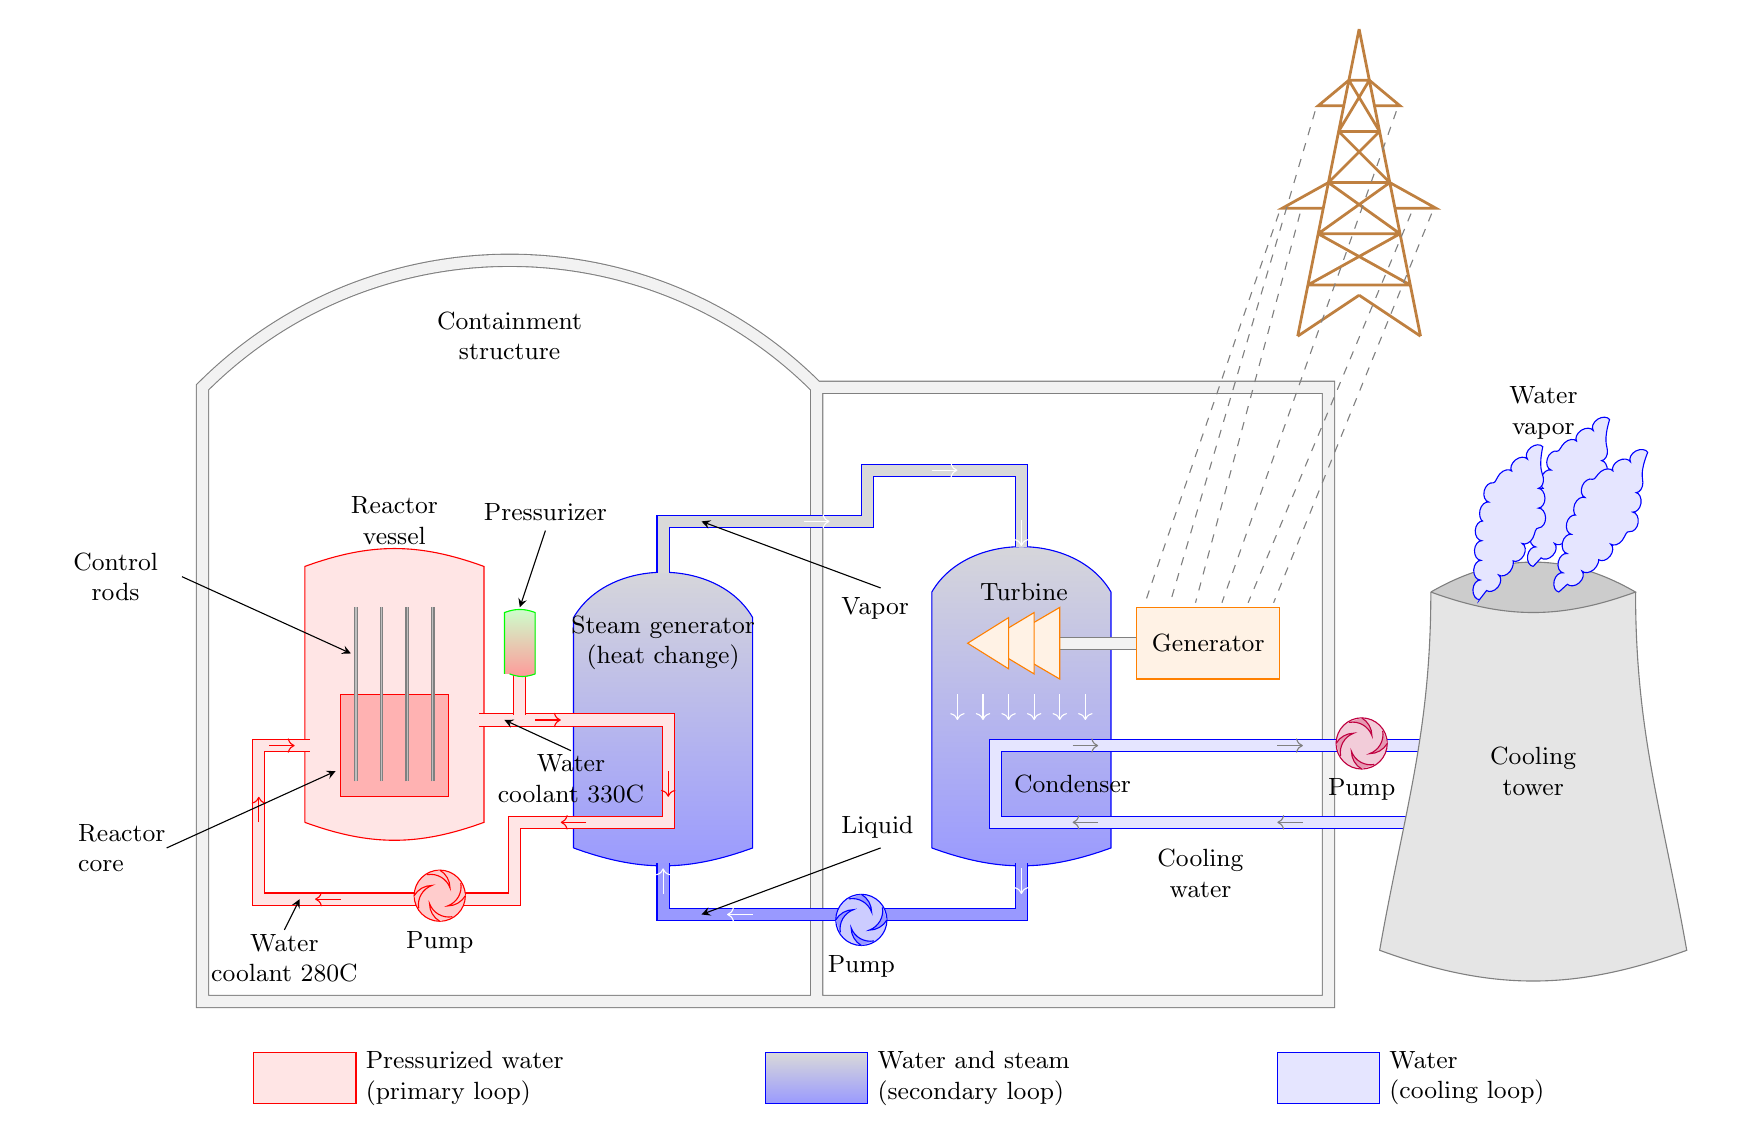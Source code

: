 \begin{tikzpicture}[
        scale=0.65,
        annotline/.style = {stealth-},
        arrows1loop/.style={->,red},
        arrows2loop/.style={->,white},
        arrows3loop/.style={->,draw=gray},
    ]
\draw[draw=gray,double=gray!10,double distance=4pt]
    (12,12) to[out=135,in=45](0,12)--(0,0)--(22,0)--(22,12)--(12,12)--(12,0);
\node[text width=4cm, text centered,font=\small] at (6,13)
    {Containment\\structure};
% legend
\begin{scope}[yshift=-2cm]
    \filldraw[draw=red,fill=red!10] (1,0) rectangle ++(2,1);
    \node[text width=4cm, font=\small,right] at (3,0.5)
        {Pressurized water\\(primary loop)};
    \filldraw[draw=blue,bottom color=blue!40,top color=gray!30]
        (11,0) rectangle ++(2,1);
    \node[text width=4cm, font=\small,right] at (13,0.5)
        {Water and steam\\(secondary loop)};
    \filldraw[draw=blue,fill=blue!10] (21,0) rectangle ++(2,1);
    \node[text width=4cm, font=\small,right] at (23,0.5)
        {Water\\(cooling loop)};
\end{scope}
% 2nd loop --------------------------------------------------------------------
\begin{scope}[xshift=7.25cm,yshift=3cm]
    % vessel left
    \filldraw[draw=blue,bottom color=blue!40,top color=gray!30]
        (0,0) to[out=-20,in=200] (3.5,0) --
        (3.5,4.5) to[out=120,in=60] (0,4.5) -- (0,0);
    % vessel right
    \filldraw[draw=blue,bottom color=blue!40,top color=gray!30,xshift=7cm]
        (0,0) to[out=-20,in=200] (3.5,0) --
        (3.5,5) to[out=120,in=60] (0,5) -- (0,0);
    % circuits
    \draw[draw=blue,double=blue!40,double distance=4pt]
      (1.75,-0.3) -- ++(0,-1) -- ++(7,0) -- ++(0,1);
    \draw[draw=blue,double=gray!30,double distance=4pt]
        (1.75,5.38) -- ++(0,1) -- ++(4,0) -- ++(0,1) -- ++(3,0) -- ++(0,-1.5);
    % arrows
    \draw[arrows2loop] (3.5,-1.3) -- (3,-1.3);
    \draw[arrows2loop] (1.75,-0.9) -- (1.75,-0.4);
    \draw[arrows2loop] (4.5,6.38) -- (5,6.38);
    \draw[arrows2loop] (7,7.38) -- (7.5,7.38);
    \draw[arrows2loop] (8.75,6.4) -- (8.75,5.9);
    \draw[arrows2loop] (8.75,-0.4) -- (8.75,-0.9);
    %
    \foreach \x in {0.5,1,...,3}
        \draw[arrows2loop,xshift=7cm] (\x,3) -- (\x,2.5);
    % labels
    \draw[annotline] (2.5,-1.3) -- ++(3.5,1.3)
        node[text width=1cm,font=\small,above] {Liquid};
    \draw[annotline] (2.5,6.38) -- ++(3.5,-1.3)
        node[text width=1cm,font=\small,below] {Vapor};
    % pump
    \begin{scope}[xshift=160,yshift=-40]
        \filldraw[fill=blue!20,draw=blue] (0,0) circle (0.5cm);
        \node[below,font=\small] at (0,-0.5) {Pump};
        \filldraw[fill=blue!40,draw=blue,yshift=-0.5cm]
            (0,0) arc (240:180:0.4cm)  arc (200:280:0.4cm) ;
        \filldraw[fill=blue!40,draw=blue,yshift=+0.5cm,rotate=180]
            (0,0) arc (240:180:0.4cm)  arc (200:280:0.4cm) ;
        \filldraw[fill=blue!40,draw=blue,xshift=+0.5cm,rotate=90]
            (0,0) arc (240:180:0.4cm)  arc (200:280:0.4cm) ;
        \filldraw[fill=blue!40,draw=blue,xshift=-0.5cm,rotate=-90]
            (0,0) arc (240:180:0.4cm)  arc (200:280:0.4cm) ;
    \end{scope}
    % generator ...
    \draw[xshift=6.5cm,draw=gray,double=gray!10,double distance=4pt] 
        (3,4) -- ++(2,0);
    \filldraw[xshift=6.5cm,fill=orange!10,draw=orange] 
        (1.8,4) -- (3.0,3.3) -- (3.0,4.7) -- cycle;
    \filldraw[xshift=6.5cm,fill=orange!10,draw=orange] 
        (1.5,4) -- (2.5,3.4) -- (2.5,4.6) -- cycle;
    \filldraw[xshift=6.5cm,fill=orange!10,draw=orange] 
        (1.2,4) -- (2  ,3.5) -- (2  ,4.5) -- cycle;
    \filldraw[xshift=6.5cm,fill=orange!10,draw=orange] 
        (4.5,3.3) rectangle (7.3,4.7);
    %labels
    \node[text width=3cm, text centered,font=\small] at (1.75,4) 
        {Steam generator\\ (heat change)};
    \node[text width=2cm, text centered,font=\small] at (8.8,5) {Turbine};
    \node[text width=2cm, text centered,font=\small] at (12.4,4) {Generator};
    % transmission lines
    \node (aa) at (11.1,4.6) {};
    \node (bb) at (11.6,4.6) {};
    \node (cc) at (12.1,4.6) {};
    \node (dd) at (12.6,4.6) {};
    \node (ee) at (13.1,4.6) {};
    \node (ff) at (13.6,4.6) {};

\end{scope}
% 3 loop --------------------------------------------------------------------
\begin{scope}[xshift=23cm,yshift=1cm]
    % circuit
    \draw[draw=blue,double=blue!10,double distance=4pt]
      (1,2.5) -- ++(-8.5,0) -- ++(0,+1.5) -- ++(8.5,0);
    % arrows
    \draw[arrows3loop] (-5.5,2.5) -- (-6,2.5);
    \draw[arrows3loop] (-1.5,2.5) -- (-2,2.5);
    \draw[arrows3loop] (-6,4) -- (-5.5,4);
    \draw[arrows3loop] (-2,4) -- (-1.5,4);
    % tower
    \filldraw[draw=gray,fill=gray!20] (1,7) to[out=270,in=80]
                  (0,0) to[out=-20,in=200]
                  (6,0) to[out=100,in=270]
                  (5,7);
    \filldraw[draw=gray,fill=gray!40] (1,7) to[out=30,in=150]
                  (5,7) to[out=200,in=-20]
                  (1,7);
    % labels
    \node[text width=3cm, text centered,font=\small] at (3,3.5)
        {Cooling\\tower};
    \node[text width=2cm, text centered,font=\small] at (-3.5,1.5)
        {Cooling\\water};
    \node[text width=2cm, text centered,font=\small] at (-6,3.25)
        {Condenser};
    % pump
    \begin{scope}[xshift=-10,yshift=115]
        \filldraw[fill=purple!20,draw=purple] (0,0) circle (0.5cm);
        \node[below,font=\small] at (0,-0.5) {Pump};
        \filldraw[fill=purple!40,draw=purple,yshift=-0.5cm]
            (0,0) arc (240:180:0.4cm)  arc (200:280:0.4cm) ;
        \filldraw[fill=purple!40,draw=purple,yshift=+0.5cm,rotate=180]
            (0,0) arc (240:180:0.4cm)  arc (200:280:0.4cm) ;
        \filldraw[fill=purple!40,draw=purple,xshift=+0.5cm,rotate=90]
            (0,0) arc (240:180:0.4cm)  arc (200:280:0.4cm) ;
        \filldraw[fill=purple!40,draw=purple,xshift=-0.5cm,rotate=-90]
            (0,0) arc (240:180:0.4cm)  arc (200:280:0.4cm) ;
    \end{scope}
\end{scope}
%1 loop --------------------------------------------------------------------
\begin{scope}[xshift=2cm,yshift=4cm]
% Reactor vessel
\filldraw[draw=red,fill=red!10] (0,-0.5) to[out=-20,in=200]
              (3.5,-0.5) --
              (3.5,4.5) to[out=160,in=20]
              (0,4.5) --
              (0,-0.5);
% circuit
\draw[draw=red,double=red!10,double distance=4pt]
  (0.1,1) --  ++(-1,0) -- ++(0,-3) -- ++(5,0) -- ++(0,1.5) --
  ++(3,0) -- ++(0,2) -- ++(-3.7,0);
% Pressurizer
\draw[draw=red,double=red!10,double distance=4pt] (4.2,1.6) -- ++(0,0.8);
\filldraw[draw=green,bottom color=red!40,top color=green!20]
              (4,2.4) to[out=-20,in=200]
              (4.5,2.4) --
              (4.5,3.6) to[out=160,in=20]
              (3.9,3.6) --
              (3.9,2.4);
% arrows
\draw[arrows1loop] (-0.7,1) -- (-0.2,1);
\draw[arrows1loop] (-0.9,-0.5) -- (-0.9,0);
\draw[arrows1loop] (0.7,-2) -- (0.2,-2);
\draw[arrows1loop] (4.5,1.5) -- (5,1.5);
\draw[arrows1loop] (7.1,0.5) -- (7.1,0);
\draw[arrows1loop] (5.5,-0.5) -- (5,-0.5);

% pump
\begin{scope}[xshift=75,yshift=-55,fill=red!20,draw=red]
    \filldraw (0,0) circle (0.5cm);
    \node[below,font=\small] at (0,-0.5) {Pump};
    \filldraw[yshift=-0.5cm] (0,0) arc (240:180:0.4cm)  arc (200:280:0.4cm) ;
    \filldraw[yshift=+0.5cm,rotate=180]
        (0,0) arc (240:180:0.4cm)  arc (200:280:0.4cm) ;
    \filldraw[xshift=+0.5cm,rotate=90]
        (0,0) arc (240:180:0.4cm)  arc (200:280:0.4cm) ;
    \filldraw[xshift=-0.5cm,rotate=-90]
        (0,0) arc (240:180:0.4cm)  arc (200:280:0.4cm) ;
\end{scope}
% reactor core
\filldraw[fill=red!30,draw=red] (0.7,0) rectangle (2.8,2);

% control rods
\foreach \x in {1.0,1.5,2.0,2.5}
  \draw[draw=gray,double=gray!50,double distance=0.5pt] (\x,0.3) -- (\x,3.7);

%labels
\draw[annotline] (0.6,0.5) -- ++(-3.3,-1.5)
    node[text width=1cm,font=\small,left] {Reactor core};
\node[text width=2cm, text centered,font=\small] at (1.75,5.4) {Reactor vessel};
\draw[annotline] (0.9,2.8) -- ++(-3.3,1.5)
    node[text width=2cm, text centered,font=\small,left=-8pt] {Control\\rods};
\draw[annotline] (4.2,3.7) -- ++(0.5,1.5)
    node[text width=2cm, text centered,font=\small,above] {Pressurizer};
\draw[annotline] (3.9,1.5) -- ++(1.3,-0.6)
    node[text width=2.4cm, text centered,below=-2pt,font=\small]
        {Water coolant 330C};
\draw[annotline] (-0.1,-2) -- ++(-0.3,-0.6)
    node[text width=2.4cm, text centered,below=-2pt,font=\small]
        {Water coolant 280C};
\end{scope}
% clouds ----------------------------------
\begin{scope}[xshift=26cm,yshift=10cm, fill=blue!10, draw=blue,
    decoration={bumps,segment length=0.5cm}]
    \filldraw[yshift=-1.5cm,rotate=-25,decorate]
        (0,0) -- ++(-0.4,1.25)-- ++(-0.1,0.75)-- ++(0.2,0.5)-- ++(0.3,0.5)--
        ++(0.3,-0.5)-- ++(0.2,-0.5)-- ++(-0.1,-0.75)-- ++(-0.4,-1.25);
    \filldraw[xshift=0.5cm,yshift=-2cm,rotate=-30,decorate]
        (0,0) -- ++(-0.4,1.25)-- ++(-0.1,0.75)-- ++(0.2,0.5)-- ++(0.3,0.5)--
        ++(0.3,-0.5)-- ++(0.2,-0.5)-- ++(-0.1,-0.75)-- ++(-0.4,-1.25);
    \filldraw[xshift=-1.05cm,yshift=-2.15cm,rotate=-20,decorate]
        (0,0) -- ++(-0.4,1.25)-- ++(-0.1,0.75)-- ++(0.2,0.5)-- ++(0.3,0.5)--
        ++(0.3,-0.5)-- ++(0.2,-0.5)-- ++(-0.1,-0.75)-- ++(-0.4,-1.25);
    %labels
    \node[text width=1cm, text centered,font=\small] at (0.2,1.5) {Water vapor};
\end{scope}

% palo della luce
\begin{scope}[xscale=0.2,xshift=113cm,yshift=19cm,line width=1pt,brown]
    \draw (0,0) -- (-6,-6)
          (0,0) -- ( 6,-6)
          (-1,-1) -- ( 1,-1)
          (-1,-1) -- ( 2,-2)
          ( 1,-1) -- (-2,-2)
          (-2,-2) -- ( 2,-2)
          (-2,-2) -- ( 3,-3)
          ( 2,-2) -- (-3,-3)
          ( 3,-3) -- (-3,-3)
          (-3,-3) -- ( 4,-4)
          ( 3,-3) -- (-4,-4)
          ( 4,-4) -- (-4,-4)
          (-4,-4) -- ( 5,-5)
          ( 4,-4) -- (-5,-5)
          ( 5,-5) -- (-5,-5)
          (-6,-6) -- ( 0,-5.2)
          ( 6,-6) -- ( 0,-5.2);
    \draw (-1.5,-1.5) -- (-4,-1.5) -- (-1,-1)
          ( 1.5,-1.5) -- ( 4,-1.5) -- ( 1,-1);
    \path (-4,-1.4) node (a) {}
          ( 4,-1.4) node (b) {};
    \draw[line width=1pt,brown] (-3.5,-3.5) -- (-7.5,-3.5) -- (-3,-3)
                                ( 3.5,-3.5) -- ( 7.5,-3.5) -- ( 3,-3);
    \path (-7.5,-3.4) node (c) {}
          ( 7.5,-3.4) node (d) {}
          (-5.5,-3.4) node (e) {}
          ( 5.5,-3.4) node (f) {};
\end{scope}
% transmission lines
\draw[dashed,gray] (c) -- (aa)
                   (a) -- (bb)
                   (e) -- (cc)
                   (b) -- (dd)
                   (f) -- (ee)
                   (d) -- (ff);
\end{tikzpicture}
